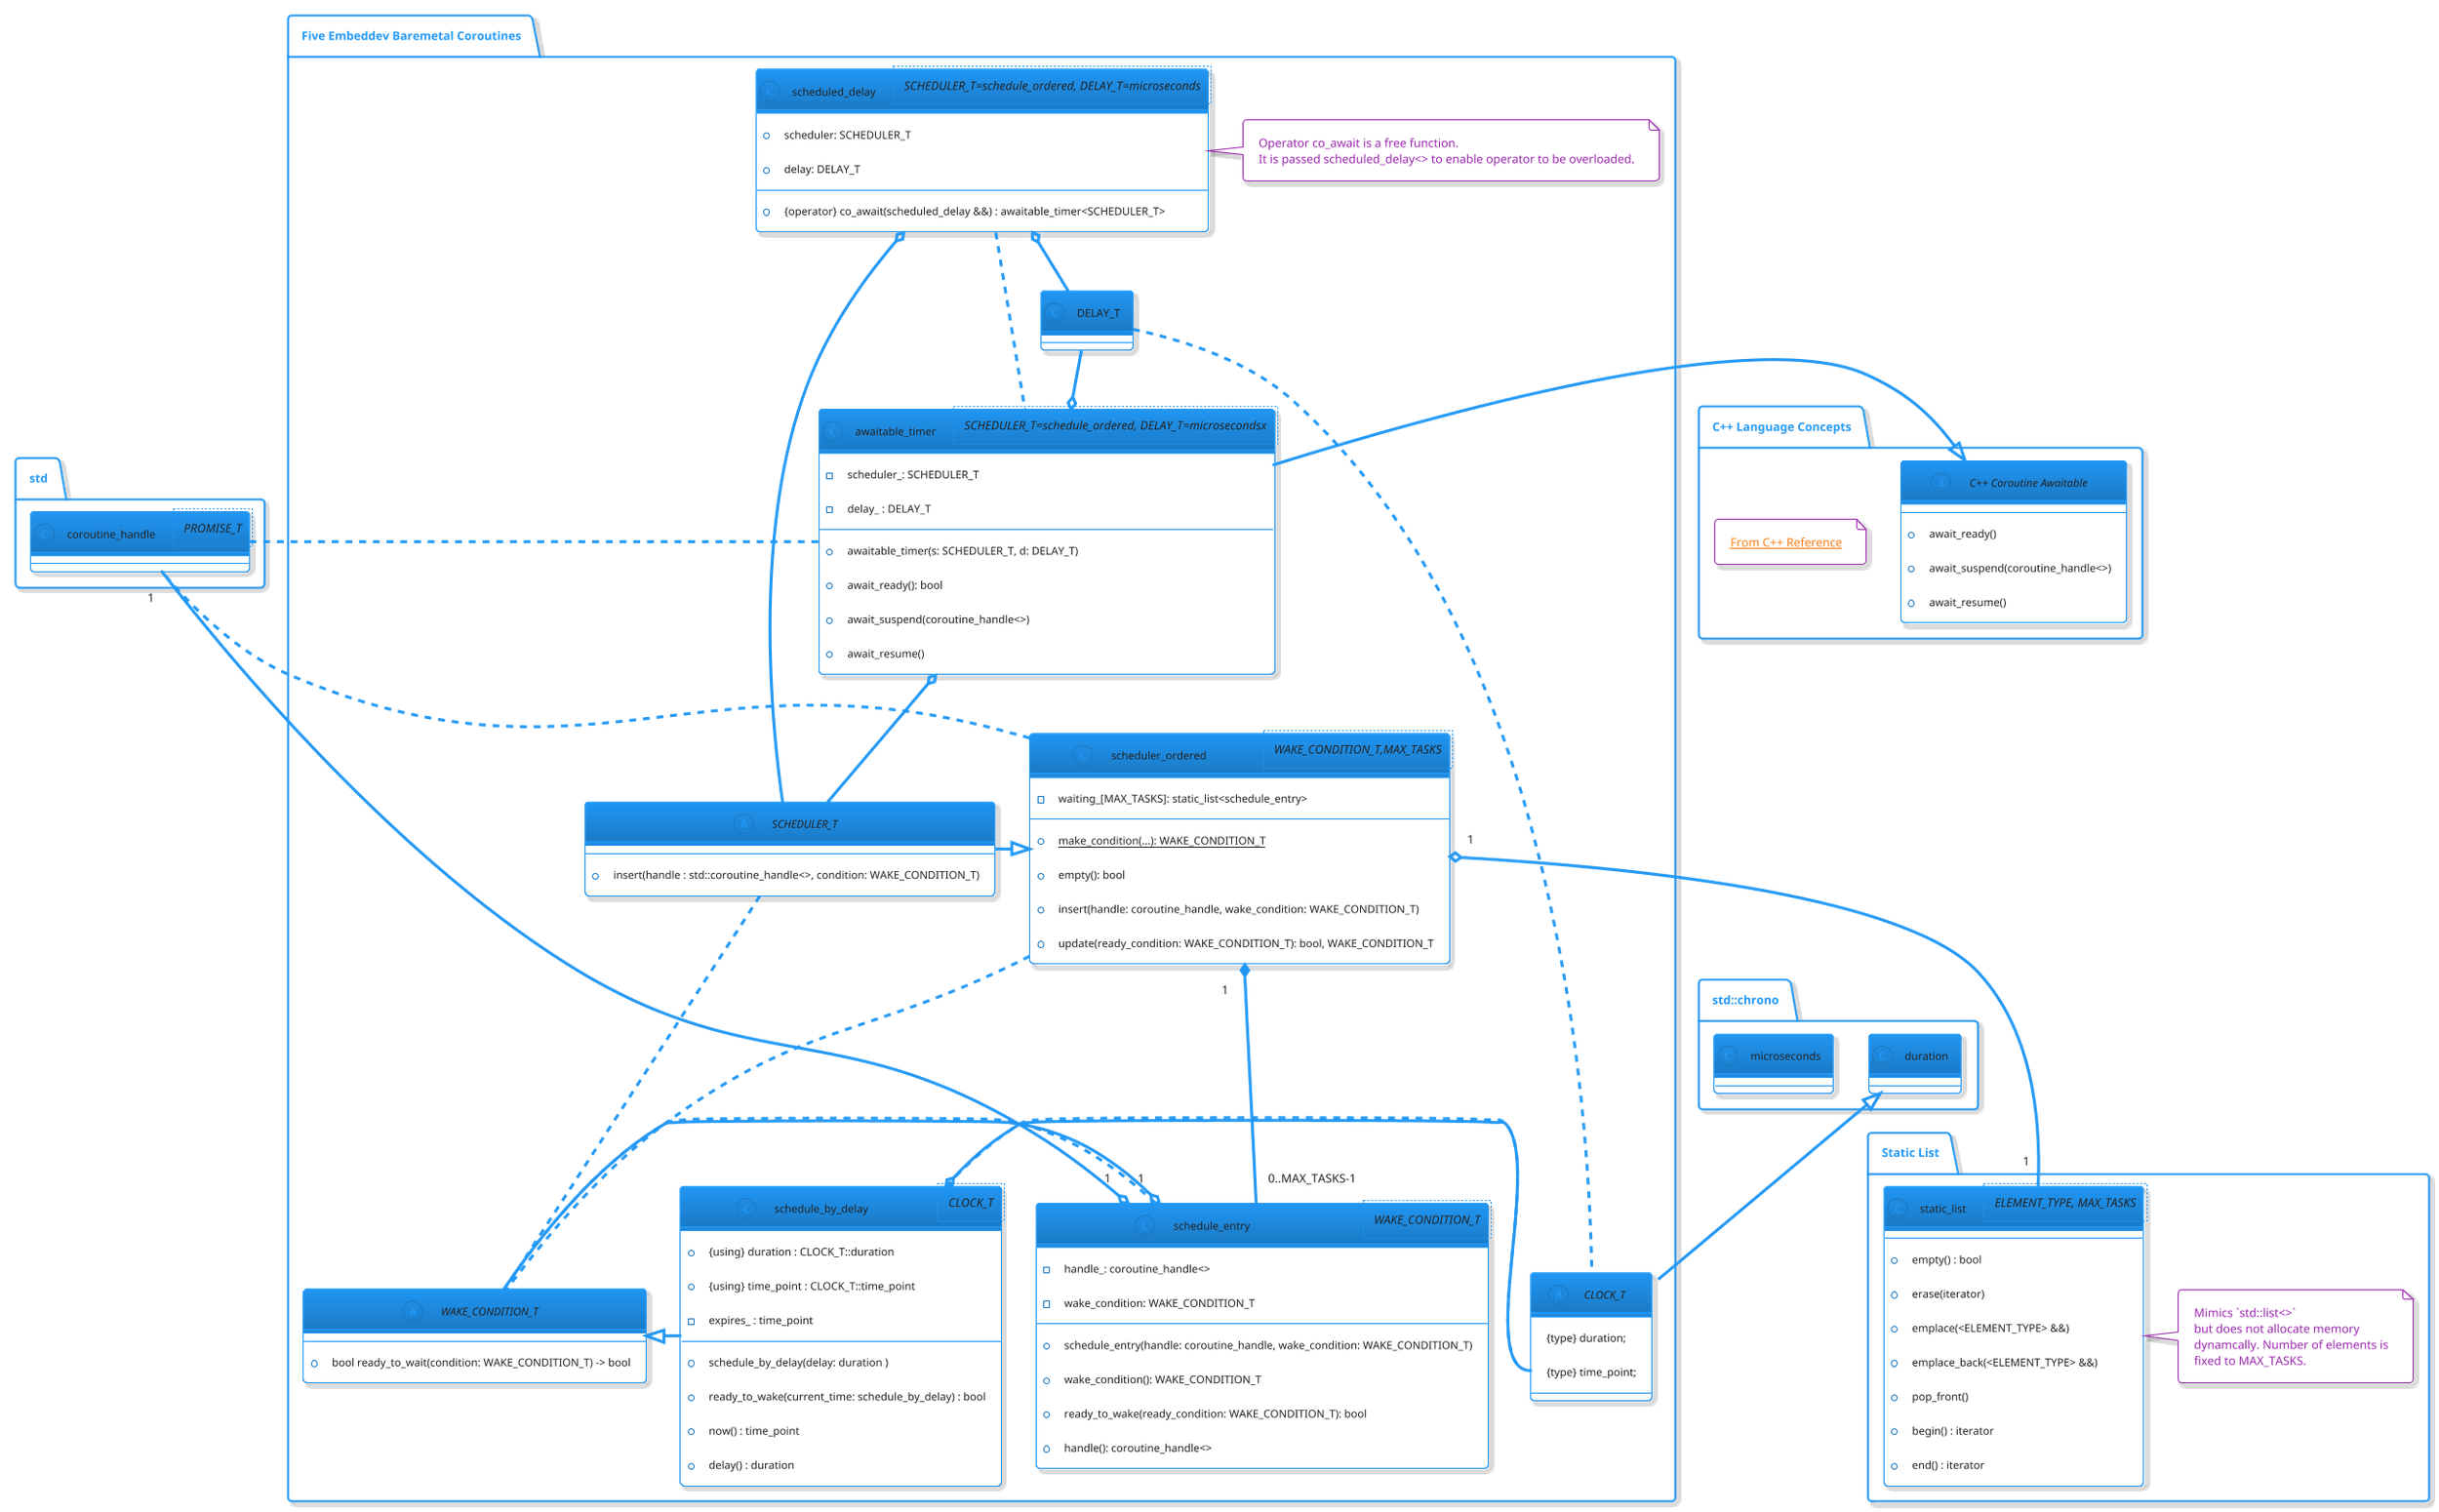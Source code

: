 @startuml
!theme materia-outline

package "C++ Language Concepts" {

note as link
[[https://en.cppreference.com/w/cpp/language/coroutines From C++ Reference]]
end note

   interface "C++ Coroutine Awaitable" as awaitable {
       + await_ready()
       + await_suspend(coroutine_handle<>)
       + await_resume()
   }
}

package "std::chrono" {
    class duration
    class microseconds


}
package "std" {
    class coroutine_handle<PROMISE_T>
}

package "Static List" {
    class static_list<ELEMENT_TYPE, MAX_TASKS> {
        +empty() : bool
     + erase(iterator)
     + emplace(<ELEMENT_TYPE> &&)
     + emplace_back(<ELEMENT_TYPE> &&)
     + pop_front()
     + begin() : iterator
     + end() : iterator
    }
    note right of static_list
    Mimics `std::list<>`
    but does not allocate memory
    dynamcally. Number of elements is
    fixed to MAX_TASKS.
    end note
}


package "Five Embeddev Baremetal Coroutines" {


    abstract CLOCK_T {
        {type} duration;
        {type} time_point;
    }

    abstract WAKE_CONDITION_T {
        +bool ready_to_wait(condition: WAKE_CONDITION_T) -> bool
    }

    abstract SCHEDULER_T {
       + insert(handle : std::coroutine_handle<>, condition: WAKE_CONDITION_T)
    }
    SCHEDULER_T .-- WAKE_CONDITION_T

    duration <|-- CLOCK_T

    class schedule_by_delay<CLOCK_T> {
       +{using} duration : CLOCK_T::duration
       +{using} time_point : CLOCK_T::time_point
       +schedule_by_delay(delay: duration )
       +ready_to_wake(current_time: schedule_by_delay) : bool
       +now() : time_point
       +delay() : duration
       -expires_ : time_point
    }

    WAKE_CONDITION_T  <|- schedule_by_delay
    schedule_by_delay o- CLOCK_T::time_point

    schedule_by_delay .-[norank]- CLOCK_T

    class schedule_entry<WAKE_CONDITION_T> {
        +schedule_entry(handle: coroutine_handle, wake_condition: WAKE_CONDITION_T)
        +wake_condition(): WAKE_CONDITION_T
        +ready_to_wake(ready_condition: WAKE_CONDITION_T): bool
        +handle(): coroutine_handle<>
        -handle_: coroutine_handle<>
        -wake_condition: WAKE_CONDITION_T
    }

    schedule_entry "1" o-[norank]-- "1" coroutine_handle
    schedule_entry "1" o-right-  WAKE_CONDITION_T
    schedule_entry .-right- WAKE_CONDITION_T

    class scheduler_ordered<WAKE_CONDITION_T,MAX_TASKS>  {
        +{static} make_condition(...): WAKE_CONDITION_T
        +empty(): bool
        +insert(handle: coroutine_handle, wake_condition: WAKE_CONDITION_T)
        +update(ready_condition: WAKE_CONDITION_T): bool, WAKE_CONDITION_T
        -waiting_[MAX_TASKS]: static_list<schedule_entry>
    }
    scheduler_ordered <|- SCHEDULER_T
    scheduler_ordered .-- WAKE_CONDITION_T
    scheduler_ordered "1" o-down-- "1" static_list
    scheduler_ordered "  1  " *- "0..MAX_TASKS-1" schedule_entry
    scheduler_ordered .-[norank]- coroutine_handle


    class awaitable_timer<SCHEDULER_T=schedule_ordered, DELAY_T=microsecondsx> {
       + awaitable_timer(s: SCHEDULER_T, d: DELAY_T)
       + await_ready(): bool
       + await_suspend(coroutine_handle<>)
       + await_resume()
       - scheduler_: SCHEDULER_T
       - delay_ : DELAY_T
    }

    awaitable <|-left-- awaitable_timer

    class scheduled_delay<SCHEDULER_T=schedule_ordered, DELAY_T=microseconds> {
       +scheduler: SCHEDULER_T
       +delay: DELAY_T
       +{operator} co_await(scheduled_delay &&) : awaitable_timer<SCHEDULER_T>
    }

    note right of scheduled_delay
    Operator co_await is a free function.
    It is passed scheduled_delay<> to enable operator to be overloaded.
    end note

    awaitable_timer o-down- SCHEDULER_T
    awaitable_timer o-[norank]- DELAY_T
    awaitable_timer .-left-- coroutine_handle

    scheduled_delay o-down- SCHEDULER_T
    scheduled_delay o-- DELAY_T
    scheduled_delay .-down- awaitable_timer

    DELAY_T .-- CLOCK_T

}

@enduml
